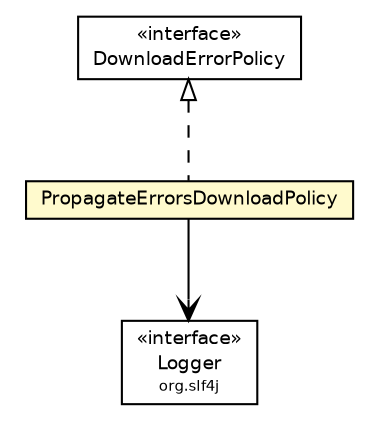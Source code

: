 #!/usr/local/bin/dot
#
# Class diagram 
# Generated by UmlGraph version 4.6 (http://www.spinellis.gr/sw/umlgraph)
#

digraph G {
	edge [fontname="Helvetica",fontsize=10,labelfontname="Helvetica",labelfontsize=10];
	node [fontname="Helvetica",fontsize=10,shape=plaintext];
	// org.apache.maven.archiva.policies.PropagateErrorsDownloadPolicy
	c31401 [label=<<table border="0" cellborder="1" cellspacing="0" cellpadding="2" port="p" bgcolor="lemonChiffon" href="./PropagateErrorsDownloadPolicy.html">
		<tr><td><table border="0" cellspacing="0" cellpadding="1">
			<tr><td> PropagateErrorsDownloadPolicy </td></tr>
		</table></td></tr>
		</table>>, fontname="Helvetica", fontcolor="black", fontsize=9.0];
	// org.apache.maven.archiva.policies.DownloadErrorPolicy
	c31408 [label=<<table border="0" cellborder="1" cellspacing="0" cellpadding="2" port="p" href="./DownloadErrorPolicy.html">
		<tr><td><table border="0" cellspacing="0" cellpadding="1">
			<tr><td> &laquo;interface&raquo; </td></tr>
			<tr><td> DownloadErrorPolicy </td></tr>
		</table></td></tr>
		</table>>, fontname="Helvetica", fontcolor="black", fontsize=9.0];
	//org.apache.maven.archiva.policies.PropagateErrorsDownloadPolicy implements org.apache.maven.archiva.policies.DownloadErrorPolicy
	c31408:p -> c31401:p [dir=back,arrowtail=empty,style=dashed];
	// org.apache.maven.archiva.policies.PropagateErrorsDownloadPolicy NAVASSOC org.slf4j.Logger
	c31401:p -> c31762:p [taillabel="", label="", headlabel="", fontname="Helvetica", fontcolor="black", fontsize=10.0, color="black", arrowhead=open];
	// org.slf4j.Logger
	c31762 [label=<<table border="0" cellborder="1" cellspacing="0" cellpadding="2" port="p" href="http://java.sun.com/j2se/1.4.2/docs/api/org/slf4j/Logger.html">
		<tr><td><table border="0" cellspacing="0" cellpadding="1">
			<tr><td> &laquo;interface&raquo; </td></tr>
			<tr><td> Logger </td></tr>
			<tr><td><font point-size="7.0"> org.slf4j </font></td></tr>
		</table></td></tr>
		</table>>, fontname="Helvetica", fontcolor="black", fontsize=9.0];
}

